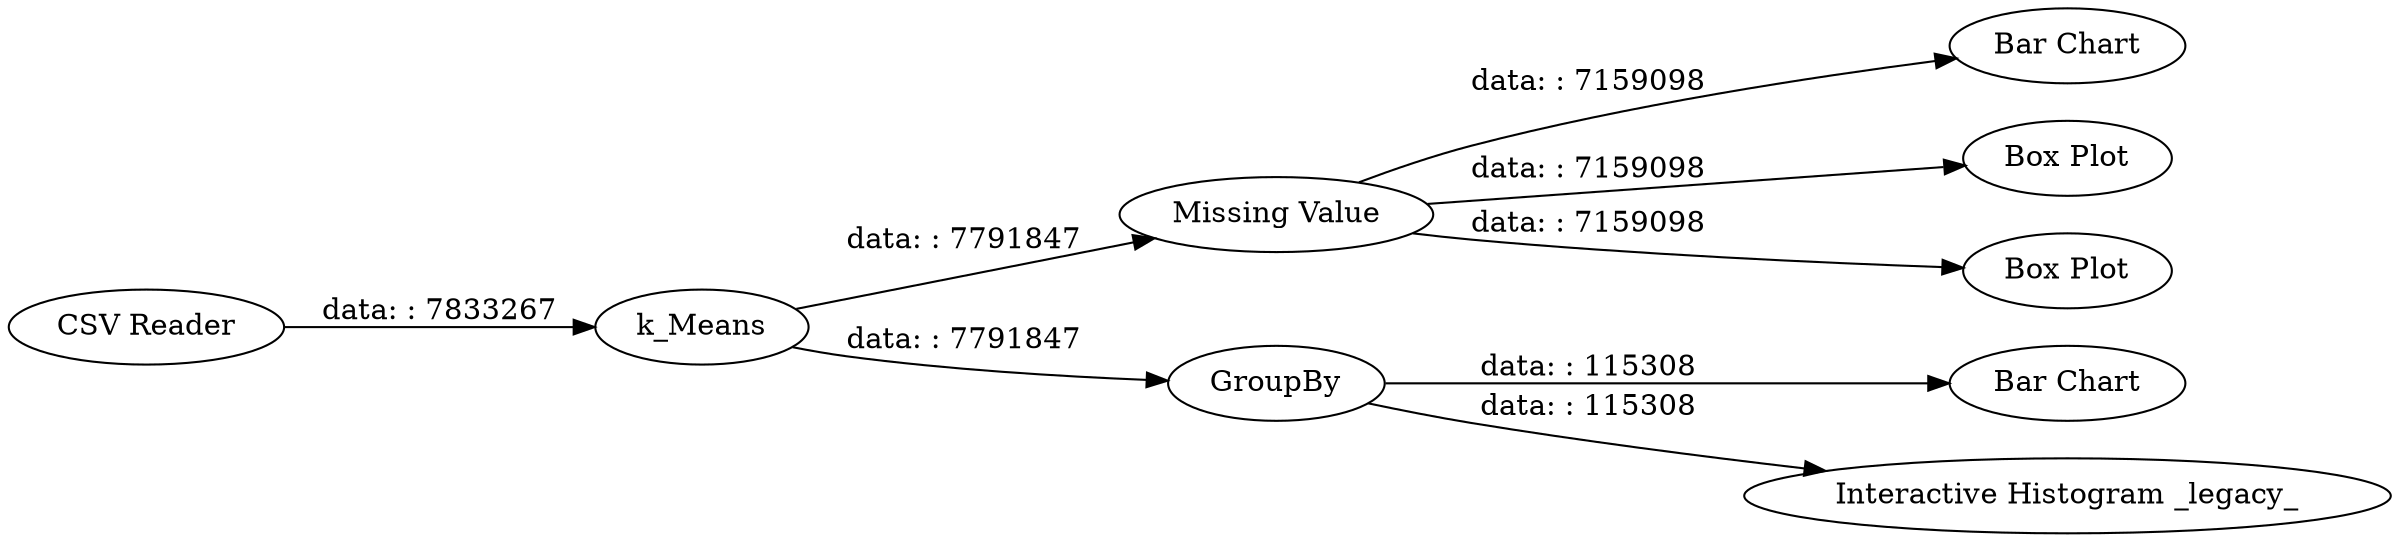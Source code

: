 digraph {
	"1281202797290565796_1" [label="CSV Reader"]
	"1281202797290565796_12" [label="Missing Value"]
	"1281202797290565796_11" [label="Bar Chart"]
	"1281202797290565796_16" [label="Box Plot"]
	"1281202797290565796_15" [label="Box Plot"]
	"1281202797290565796_10" [label="Bar Chart"]
	"1281202797290565796_3" [label=k_Means]
	"1281202797290565796_7" [label="Interactive Histogram _legacy_"]
	"1281202797290565796_6" [label=GroupBy]
	"1281202797290565796_6" -> "1281202797290565796_7" [label="data: : 115308"]
	"1281202797290565796_3" -> "1281202797290565796_6" [label="data: : 7791847"]
	"1281202797290565796_12" -> "1281202797290565796_16" [label="data: : 7159098"]
	"1281202797290565796_1" -> "1281202797290565796_3" [label="data: : 7833267"]
	"1281202797290565796_12" -> "1281202797290565796_15" [label="data: : 7159098"]
	"1281202797290565796_6" -> "1281202797290565796_10" [label="data: : 115308"]
	"1281202797290565796_12" -> "1281202797290565796_11" [label="data: : 7159098"]
	"1281202797290565796_3" -> "1281202797290565796_12" [label="data: : 7791847"]
	rankdir=LR
}
